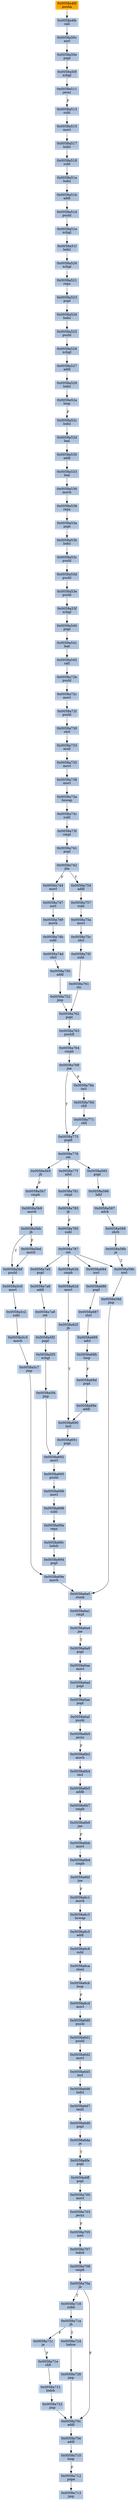 strict digraph G {
	graph [bgcolor=transparent,
		name=G
	];
	node [color=lightsteelblue,
		fillcolor=lightsteelblue,
		shape=rectangle,
		style=filled
	];
	"0x0058a733"	[label="0x0058a733
mull"];
	"0x0058a735"	[label="0x0058a735
movl"];
	"0x0058a733" -> "0x0058a735"	[color="#000000"];
	"0x0058a741"	[label="0x0058a741
popl"];
	"0x0058a742"	[label="0x0058a742
jbe"];
	"0x0058a741" -> "0x0058a742"	[color="#000000"];
	"0x0058a703"	[label="0x0058a703
jecxz"];
	"0x0058a705"	[label="0x0058a705
xorl"];
	"0x0058a703" -> "0x0058a705"	[color="#000000",
		label=F];
	"0x0058a763"	[label="0x0058a763
pushfl"];
	"0x0058a764"	[label="0x0058a764
cmpb"];
	"0x0058a763" -> "0x0058a764"	[color="#000000"];
	"0x0058a752"	[label="0x0058a752
jmp"];
	"0x0058a762"	[label="0x0058a762
popl"];
	"0x0058a752" -> "0x0058a762"	[color="#000000"];
	"0x0058a6ad"	[label="0x0058a6ad
popl"];
	"0x0058a6ae"	[label="0x0058a6ae
popl"];
	"0x0058a6ad" -> "0x0058a6ae"	[color="#000000"];
	"0x0058a6cd"	[label="0x0058a6cd
movl"];
	"0x0058a6d0"	[label="0x0058a6d0
pushl"];
	"0x0058a6cd" -> "0x0058a6d0"	[color="#000000"];
	"0x0058a5c0"	[label="0x0058a5c0
movl"];
	"0x0058a5c2"	[label="0x0058a5c2
subl"];
	"0x0058a5c0" -> "0x0058a5c2"	[color="#000000"];
	"0x0058a50c"	[label="0x0058a50c
xorl"];
	"0x0058a50e"	[label="0x0058a50e
popl"];
	"0x0058a50c" -> "0x0058a50e"	[color="#000000"];
	"0x0058a5bb"	[label="0x0058a5bb
jb"];
	"0x0058a5bd"	[label="0x0058a5bd
movb"];
	"0x0058a5bb" -> "0x0058a5bd"	[color="#000000",
		label=F];
	"0x0058a5bf"	[label="0x0058a5bf
pushl"];
	"0x0058a5bb" -> "0x0058a5bf"	[color="#000000",
		label=T];
	"0x0058a6bb"	[label="0x0058a6bb
movl"];
	"0x0058a6bd"	[label="0x0058a6bd
cmpb"];
	"0x0058a6bb" -> "0x0058a6bd"	[color="#000000"];
	"0x0058a6c5"	[label="0x0058a6c5
addl"];
	"0x0058a6c8"	[label="0x0058a6c8
subl"];
	"0x0058a6c5" -> "0x0058a6c8"	[color="#000000"];
	"0x0058a51d"	[label="0x0058a51d
pushl"];
	"0x0058a51e"	[label="0x0058a51e
xchgl"];
	"0x0058a51d" -> "0x0058a51e"	[color="#000000"];
	"0x0058a62b"	[label="0x0058a62b
cmpb"];
	"0x0058a62d"	[label="0x0058a62d
movl"];
	"0x0058a62b" -> "0x0058a62d"	[color="#000000"];
	"0x0058a62f"	[label="0x0058a62f
jb"];
	"0x0058a690"	[label="0x0058a690
incl"];
	"0x0058a62f" -> "0x0058a690"	[color="#000000",
		label=T];
	"0x0058a761"	[label="0x0058a761
stc"];
	"0x0058a761" -> "0x0058a762"	[color="#000000"];
	"0x0058a530"	[label="0x0058a530
addl"];
	"0x0058a533"	[label="0x0058a533
leal"];
	"0x0058a530" -> "0x0058a533"	[color="#000000"];
	"0x0058a68e"	[label="0x0058a68e
addl"];
	"0x0058a68e" -> "0x0058a690"	[color="#000000"];
	"0x0058a738"	[label="0x0058a738
movl"];
	"0x0058a735" -> "0x0058a738"	[color="#000000"];
	"0x0058a51a"	[label="0x0058a51a
lodsl"];
	"0x0058a51b"	[label="0x0058a51b
addl"];
	"0x0058a51a" -> "0x0058a51b"	[color="#000000"];
	"0x0058a7a6"	[label="0x0058a7a6
addl"];
	"0x0058a7a8"	[label="0x0058a7a8
ret"];
	"0x0058a7a6" -> "0x0058a7a8"	[color="#000000"];
	"0x0058a687"	[label="0x0058a687
shrl"];
	"0x0058a689"	[label="0x0058a689
adcl"];
	"0x0058a687" -> "0x0058a689"	[color="#000000"];
	"0x0058a75f"	[label="0x0058a75f
subl"];
	"0x0058a75f" -> "0x0058a761"	[color="#000000"];
	"0x0058a518"	[label="0x0058a518
subl"];
	"0x0058a518" -> "0x0058a51a"	[color="#000000"];
	"0x0058a713"	[label="0x0058a713
jmp"];
	"0x0058a6d2"	[label="0x0058a6d2
movl"];
	"0x0058a6d5"	[label="0x0058a6d5
incl"];
	"0x0058a6d2" -> "0x0058a6d5"	[color="#000000"];
	"0x0058a6d6"	[label="0x0058a6d6
lodsl"];
	"0x0058a6d7"	[label="0x0058a6d7
testl"];
	"0x0058a6d6" -> "0x0058a6d7"	[color="#000000"];
	"0x0058a524"	[label="0x0058a524
lodsl"];
	"0x0058a525"	[label="0x0058a525
pushl"];
	"0x0058a524" -> "0x0058a525"	[color="#000000"];
	"0x0058a6b0"	[label="0x0058a6b0
jecxz"];
	"0x0058a6b2"	[label="0x0058a6b2
movb"];
	"0x0058a6b0" -> "0x0058a6b2"	[color="#000000",
		label=F];
	"0x0058a768"	[label="0x0058a768
jne"];
	"0x0058a775"	[label="0x0058a775
popfl"];
	"0x0058a768" -> "0x0058a775"	[color="#000000",
		label=T];
	"0x0058a76a"	[label="0x0058a76a
incl"];
	"0x0058a768" -> "0x0058a76a"	[color="#000000",
		label=F];
	"0x0058a76d"	[label="0x0058a76d
shll"];
	"0x0058a771"	[label="0x0058a771
shll"];
	"0x0058a76d" -> "0x0058a771"	[color="#000000"];
	"0x0058a585"	[label="0x0058a585
popl"];
	"0x0058a586"	[label="0x0058a586
lahf"];
	"0x0058a585" -> "0x0058a586"	[color="#000000"];
	"0x0058a721"	[label="0x0058a721
lodsb"];
	"0x0058a722"	[label="0x0058a722
jmp"];
	"0x0058a721" -> "0x0058a722"	[color="#000000"];
	"0x0058a69a"	[label="0x0058a69a
repz"];
	"0x0058a69c"	[label="0x0058a69c
lodsb"];
	"0x0058a69a" -> "0x0058a69c"	[color="#000000"];
	"0x0058a776"	[label="0x0058a776
ret"];
	"0x0058a775" -> "0x0058a776"	[color="#000000"];
	"0x0058a51f"	[label="0x0058a51f
lodsl"];
	"0x0058a51e" -> "0x0058a51f"	[color="#000000"];
	"0x0058a686"	[label="0x0058a686
popl"];
	"0x0058a686" -> "0x0058a687"	[color="#000000"];
	"0x0058a5c5"	[label="0x0058a5c5
movb"];
	"0x0058a5c7"	[label="0x0058a5c7
jmp"];
	"0x0058a5c5" -> "0x0058a5c7"	[color="#000000"];
	"0x0058a526"	[label="0x0058a526
xchgl"];
	"0x0058a525" -> "0x0058a526"	[color="#000000"];
	"0x0058a523"	[label="0x0058a523
popl"];
	"0x0058a523" -> "0x0058a524"	[color="#000000"];
	"0x0058a6a1"	[label="0x0058a6a1
cmpl"];
	"0x0058a6a4"	[label="0x0058a6a4
jae"];
	"0x0058a6a1" -> "0x0058a6a4"	[color="#000000"];
	"0x0058a75a"	[label="0x0058a75a
movl"];
	"0x0058a75c"	[label="0x0058a75c
shrl"];
	"0x0058a75a" -> "0x0058a75c"	[color="#000000"];
	"0x0058a71c"	[label="0x0058a71c
je"];
	"0x0058a71e"	[label="0x0058a71e
shll"];
	"0x0058a71c" -> "0x0058a71e"	[color="#000000",
		label=F];
	"0x0058a764" -> "0x0058a768"	[color="#000000"];
	"0x0058a70e"	[label="0x0058a70e
addl"];
	"0x0058a710"	[label="0x0058a710
loop"];
	"0x0058a70e" -> "0x0058a710"	[color="#000000"];
	"0x0058a536"	[label="0x0058a536
movb"];
	"0x0058a538"	[label="0x0058a538
repz"];
	"0x0058a536" -> "0x0058a538"	[color="#000000"];
	"0x0058a5f4"	[label="0x0058a5f4
jmp"];
	"0x0058a692"	[label="0x0058a692
movl"];
	"0x0058a5f4" -> "0x0058a692"	[color="#000000"];
	"0x0058a69e"	[label="0x0058a69e
movb"];
	"0x0058a5c7" -> "0x0058a69e"	[color="#000000"];
	"0x0058a69d"	[label="0x0058a69d
popl"];
	"0x0058a69d" -> "0x0058a69e"	[color="#000000"];
	"0x0058a6ff"	[label="0x0058a6ff
popl"];
	"0x0058a700"	[label="0x0058a700
movl"];
	"0x0058a6ff" -> "0x0058a700"	[color="#000000"];
	"0x0058a749"	[label="0x0058a749
movb"];
	"0x0058a74b"	[label="0x0058a74b
subl"];
	"0x0058a749" -> "0x0058a74b"	[color="#000000"];
	"0x0058a540"	[label="0x0058a540
popl"];
	"0x0058a541"	[label="0x0058a541
leal"];
	"0x0058a540" -> "0x0058a541"	[color="#000000"];
	"0x0058a6bf"	[label="0x0058a6bf
jne"];
	"0x0058a6bd" -> "0x0058a6bf"	[color="#000000"];
	"0x0058a712"	[label="0x0058a712
popa"];
	"0x0058a710" -> "0x0058a712"	[color="#000000",
		label=F];
	"0x0058a51b" -> "0x0058a51d"	[color="#000000"];
	"0x0058a691"	[label="0x0058a691
popl"];
	"0x0058a691" -> "0x0058a692"	[color="#000000"];
	"0x0058a6d9"	[label="0x0058a6d9
popl"];
	"0x0058a6da"	[label="0x0058a6da
je"];
	"0x0058a6d9" -> "0x0058a6da"	[color="#000000"];
	"0x0058a517"	[label="0x0058a517
lodsl"];
	"0x0058a517" -> "0x0058a518"	[color="#000000"];
	"0x0058a70c"	[label="0x0058a70c
addl"];
	"0x0058a70c" -> "0x0058a70e"	[color="#000000"];
	"0x0058a52d"	[label="0x0058a52d
leal"];
	"0x0058a52d" -> "0x0058a530"	[color="#000000"];
	"0x0058a71a"	[label="0x0058a71a
jb"];
	"0x0058a71a" -> "0x0058a71c"	[color="#000000",
		label=F];
	"0x0058a724"	[label="0x0058a724
lodsw"];
	"0x0058a71a" -> "0x0058a724"	[color="#000000",
		label=T];
	"0x0058a59b"	[label="0x0058a59b
xorl"];
	"0x0058a59d"	[label="0x0058a59d
jmp"];
	"0x0058a59b" -> "0x0058a59d"	[color="#000000"];
	"0x0058a6c3"	[label="0x0058a6c3
bswap"];
	"0x0058a6c3" -> "0x0058a6c5"	[color="#000000"];
	"0x0058a53f"	[label="0x0058a53f
xchgl"];
	"0x0058a53f" -> "0x0058a540"	[color="#000000"];
	"0x0058a690" -> "0x0058a691"	[color="#000000"];
	"0x0058a72f"	[label="0x0058a72f
pushl"];
	"0x0058a730"	[label="0x0058a730
shrl"];
	"0x0058a72f" -> "0x0058a730"	[color="#000000"];
	"0x0058a527"	[label="0x0058a527
addl"];
	"0x0058a526" -> "0x0058a527"	[color="#000000"];
	"0x0058a72b"	[label="0x0058a72b
pushl"];
	"0x0058a72c"	[label="0x0058a72c
movl"];
	"0x0058a72b" -> "0x0058a72c"	[color="#000000"];
	"0x0058a587"	[label="0x0058a587
adcb"];
	"0x0058a589"	[label="0x0058a589
shrb"];
	"0x0058a587" -> "0x0058a589"	[color="#000000"];
	"0x0058a75c" -> "0x0058a75f"	[color="#000000"];
	"0x0058a545"	[label="0x0058a545
call"];
	"0x0058a541" -> "0x0058a545"	[color="#000000"];
	"0x0058a6c1"	[label="0x0058a6c1
movb"];
	"0x0058a6c1" -> "0x0058a6c3"	[color="#000000"];
	"0x0058a521"	[label="0x0058a521
repz"];
	"0x0058a521" -> "0x0058a523"	[color="#000000"];
	"0x0058a511"	[label="0x0058a511
jecxz"];
	"0x0058a513"	[label="0x0058a513
subl"];
	"0x0058a511" -> "0x0058a513"	[color="#000000",
		label=F];
	"0x0058a58b"	[label="0x0058a58b
je"];
	"0x0058a589" -> "0x0058a58b"	[color="#000000"];
	"0x0058a5f2"	[label="0x0058a5f2
popl"];
	"0x0058a7a8" -> "0x0058a5f2"	[color="#000000"];
	"0x0058a6ca"	[label="0x0058a6ca
stosl"];
	"0x0058a6c8" -> "0x0058a6ca"	[color="#000000"];
	"0x0058a5b9"	[label="0x0058a5b9
movb"];
	"0x0058a5b9" -> "0x0058a5bb"	[color="#000000"];
	"0x0058a529"	[label="0x0058a529
lodsl"];
	"0x0058a527" -> "0x0058a529"	[color="#000000"];
	"0x0058a783"	[label="0x0058a783
jb"];
	"0x0058a785"	[label="0x0058a785
subl"];
	"0x0058a783" -> "0x0058a785"	[color="#000000",
		label=F];
	"0x0058a53d"	[label="0x0058a53d
pushl"];
	"0x0058a53e"	[label="0x0058a53e
pushl"];
	"0x0058a53d" -> "0x0058a53e"	[color="#000000"];
	"0x0058a545" -> "0x0058a72b"	[color="#000000"];
	"0x0058a5b7"	[label="0x0058a5b7
cmpb"];
	"0x0058a5b7" -> "0x0058a5b9"	[color="#000000"];
	"0x0058a5f3"	[label="0x0058a5f3
xchgl"];
	"0x0058a5f2" -> "0x0058a5f3"	[color="#000000"];
	"0x0058a515"	[label="0x0058a515
movl"];
	"0x0058a515" -> "0x0058a517"	[color="#000000"];
	"0x0058a52a"	[label="0x0058a52a
loop"];
	"0x0058a529" -> "0x0058a52a"	[color="#000000"];
	"0x0058a6b5"	[label="0x0058a6b5
addb"];
	"0x0058a6b7"	[label="0x0058a6b7
cmpb"];
	"0x0058a6b5" -> "0x0058a6b7"	[color="#000000"];
	"0x0058a5f3" -> "0x0058a5f4"	[color="#000000"];
	"0x0058a726"	[label="0x0058a726
jmp"];
	"0x0058a726" -> "0x0058a70c"	[color="#000000"];
	"0x0058a70a"	[label="0x0058a70a
jb"];
	"0x0058a70a" -> "0x0058a70c"	[color="#000000",
		label=F];
	"0x0058a718"	[label="0x0058a718
subb"];
	"0x0058a70a" -> "0x0058a718"	[color="#000000",
		label=T];
	"0x0058a712" -> "0x0058a713"	[color="#000000"];
	"0x0058a695"	[label="0x0058a695
pushl"];
	"0x0058a692" -> "0x0058a695"	[color="#000000"];
	"0x0058a698"	[label="0x0058a698
subl"];
	"0x0058a698" -> "0x0058a69a"	[color="#000000"];
	"0x0058a68b"	[label="0x0058a68b
loop"];
	"0x0058a689" -> "0x0058a68b"	[color="#000000"];
	"0x0058a6b4"	[label="0x0058a6b4
incl"];
	"0x0058a6b4" -> "0x0058a6b5"	[color="#000000"];
	"0x0058a586" -> "0x0058a587"	[color="#000000"];
	"0x0058a6a9"	[label="0x0058a6a9
popl"];
	"0x0058a6a4" -> "0x0058a6a9"	[color="#000000",
		label=T];
	"0x0058a771" -> "0x0058a775"	[color="#000000"];
	"0x0058a68d"	[label="0x0058a68d
popl"];
	"0x0058a68b" -> "0x0058a68d"	[color="#000000",
		label=F];
	"0x0058a700" -> "0x0058a703"	[color="#000000"];
	"0x0058a53a"	[label="0x0058a53a
popl"];
	"0x0058a53b"	[label="0x0058a53b
lodsl"];
	"0x0058a53a" -> "0x0058a53b"	[color="#000000"];
	"0x0058a73a"	[label="0x0058a73a
bswap"];
	"0x0058a73c"	[label="0x0058a73c
subl"];
	"0x0058a73a" -> "0x0058a73c"	[color="#000000"];
	"0x0058a5bd" -> "0x0058a5bf"	[color="#000000"];
	"0x0058a6a0"	[label="0x0058a6a0
stosb"];
	"0x0058a69e" -> "0x0058a6a0"	[color="#000000"];
	"0x0058a708"	[label="0x0058a708
cmpb"];
	"0x0058a708" -> "0x0058a70a"	[color="#000000"];
	"0x0058a6aa"	[label="0x0058a6aa
movl"];
	"0x0058a6aa" -> "0x0058a6ad"	[color="#000000"];
	"0x0058a69c" -> "0x0058a69d"	[color="#000000"];
	"0x0058a6bf" -> "0x0058a6c1"	[color="#000000",
		label=F];
	"0x0058a73f"	[label="0x0058a73f
cmpl"];
	"0x0058a73c" -> "0x0058a73f"	[color="#000000"];
	"0x0058a74d"	[label="0x0058a74d
shrl"];
	"0x0058a74b" -> "0x0058a74d"	[color="#000000"];
	"0x0058a53c"	[label="0x0058a53c
pushl"];
	"0x0058a53c" -> "0x0058a53d"	[color="#000000"];
	"0x0058a71e" -> "0x0058a721"	[color="#000000"];
	"0x0058a77f"	[label="0x0058a77f
adcl"];
	"0x0058a781"	[label="0x0058a781
cmpl"];
	"0x0058a77f" -> "0x0058a781"	[color="#000000"];
	"0x0058a6cb"	[label="0x0058a6cb
loop"];
	"0x0058a6ca" -> "0x0058a6cb"	[color="#000000"];
	"0x0058a744"	[label="0x0058a744
movl"];
	"0x0058a742" -> "0x0058a744"	[color="#000000",
		label=F];
	"0x0058a754"	[label="0x0058a754
addl"];
	"0x0058a742" -> "0x0058a754"	[color="#000000",
		label=T];
	"0x0058a520"	[label="0x0058a520
xchgl"];
	"0x0058a51f" -> "0x0058a520"	[color="#000000"];
	"0x0058a747"	[label="0x0058a747
xorl"];
	"0x0058a744" -> "0x0058a747"	[color="#000000"];
	"0x0058a68d" -> "0x0058a68e"	[color="#000000"];
	"0x0058a53e" -> "0x0058a53f"	[color="#000000"];
	"0x0058a76a" -> "0x0058a76d"	[color="#000000"];
	"0x0058a6d1"	[label="0x0058a6d1
pushl"];
	"0x0058a6d1" -> "0x0058a6d2"	[color="#000000"];
	"0x0058a722" -> "0x0058a70c"	[color="#000000"];
	"0x0058a5c2" -> "0x0058a5c5"	[color="#000000"];
	"0x0058a750"	[label="0x0058a750
addl"];
	"0x0058a74d" -> "0x0058a750"	[color="#000000"];
	"0x0058a62d" -> "0x0058a62f"	[color="#000000"];
	"0x0058a6b2" -> "0x0058a6b4"	[color="#000000"];
	"0x0058a6a9" -> "0x0058a6aa"	[color="#000000"];
	"0x0058a707"	[label="0x0058a707
lodsb"];
	"0x0058a705" -> "0x0058a707"	[color="#000000"];
	"0x0058a6af"	[label="0x0058a6af
pushl"];
	"0x0058a6ae" -> "0x0058a6af"	[color="#000000"];
	"0x0058a53b" -> "0x0058a53c"	[color="#000000"];
	"0x0058a730" -> "0x0058a733"	[color="#000000"];
	"0x0058a58b" -> "0x0058a59b"	[color="#000000",
		label=T];
	"0x0058a757"	[label="0x0058a757
subl"];
	"0x0058a757" -> "0x0058a75a"	[color="#000000"];
	"0x0058a6b9"	[label="0x0058a6b9
jae"];
	"0x0058a6b9" -> "0x0058a6bb"	[color="#000000",
		label=F];
	"0x0058a520" -> "0x0058a521"	[color="#000000"];
	"0x0058a6af" -> "0x0058a6b0"	[color="#000000"];
	"0x0058a6cb" -> "0x0058a6cd"	[color="#000000",
		label=F];
	"0x0058a513" -> "0x0058a515"	[color="#000000"];
	"0x0058a776" -> "0x0058a585"	[color="#000000"];
	"0x0058a776" -> "0x0058a77f"	[color="#000000"];
	"0x0058a5b5"	[label="0x0058a5b5
jb"];
	"0x0058a776" -> "0x0058a5b5"	[color="#000000"];
	"0x0058a762" -> "0x0058a763"	[color="#000000"];
	"0x0058a52c"	[label="0x0058a52c
lodsl"];
	"0x0058a52c" -> "0x0058a52d"	[color="#000000"];
	"0x0058a7a5"	[label="0x0058a7a5
popl"];
	"0x0058a7a5" -> "0x0058a7a6"	[color="#000000"];
	"0x0058a6d7" -> "0x0058a6d9"	[color="#000000"];
	"0x0058a6d5" -> "0x0058a6d6"	[color="#000000"];
	"0x0058a5b5" -> "0x0058a5b7"	[color="#000000",
		label=F];
	"0x0058a718" -> "0x0058a71a"	[color="#000000"];
	"0x0058a5bf" -> "0x0058a5c0"	[color="#000000"];
	"0x0058a707" -> "0x0058a708"	[color="#000000"];
	"0x0058a6fe"	[label="0x0058a6fe
popl"];
	"0x0058a6da" -> "0x0058a6fe"	[color="#000000",
		label=T];
	"0x0058a696"	[label="0x0058a696
movl"];
	"0x0058a695" -> "0x0058a696"	[color="#000000"];
	"0x0058a787"	[label="0x0058a787
ret"];
	"0x0058a785" -> "0x0058a787"	[color="#000000"];
	"0x0058a781" -> "0x0058a783"	[color="#000000"];
	"0x0058a4fe"	[label="0x0058a4fe
call"];
	"0x0058a4fe" -> "0x0058a50c"	[color="#000000"];
	"0x0058a6a0" -> "0x0058a6a1"	[color="#000000"];
	"0x0058a50f"	[label="0x0058a50f
xchgl"];
	"0x0058a50e" -> "0x0058a50f"	[color="#000000"];
	"0x0058a750" -> "0x0058a752"	[color="#000000"];
	"0x0058a4fd"	[color=lightgrey,
		fillcolor=orange,
		label="0x0058a4fd
pusha"];
	"0x0058a4fd" -> "0x0058a4fe"	[color="#000000"];
	"0x0058a747" -> "0x0058a749"	[color="#000000"];
	"0x0058a538" -> "0x0058a53a"	[color="#000000"];
	"0x0058a533" -> "0x0058a536"	[color="#000000"];
	"0x0058a50f" -> "0x0058a511"	[color="#000000"];
	"0x0058a738" -> "0x0058a73a"	[color="#000000"];
	"0x0058a754" -> "0x0058a757"	[color="#000000"];
	"0x0058a6b7" -> "0x0058a6b9"	[color="#000000"];
	"0x0058a6fe" -> "0x0058a6ff"	[color="#000000"];
	"0x0058a787" -> "0x0058a62b"	[color="#000000"];
	"0x0058a787" -> "0x0058a59b"	[color="#000000"];
	"0x0058a787" -> "0x0058a7a5"	[color="#000000"];
	"0x0058a684"	[label="0x0058a684
xorl"];
	"0x0058a787" -> "0x0058a684"	[color="#000000"];
	"0x0058a72c" -> "0x0058a72f"	[color="#000000"];
	"0x0058a724" -> "0x0058a726"	[color="#000000"];
	"0x0058a684" -> "0x0058a686"	[color="#000000"];
	"0x0058a73f" -> "0x0058a741"	[color="#000000"];
	"0x0058a696" -> "0x0058a698"	[color="#000000"];
	"0x0058a59d" -> "0x0058a6a0"	[color="#000000"];
	"0x0058a6d0" -> "0x0058a6d1"	[color="#000000"];
	"0x0058a52a" -> "0x0058a52c"	[color="#000000",
		label=F];
}
